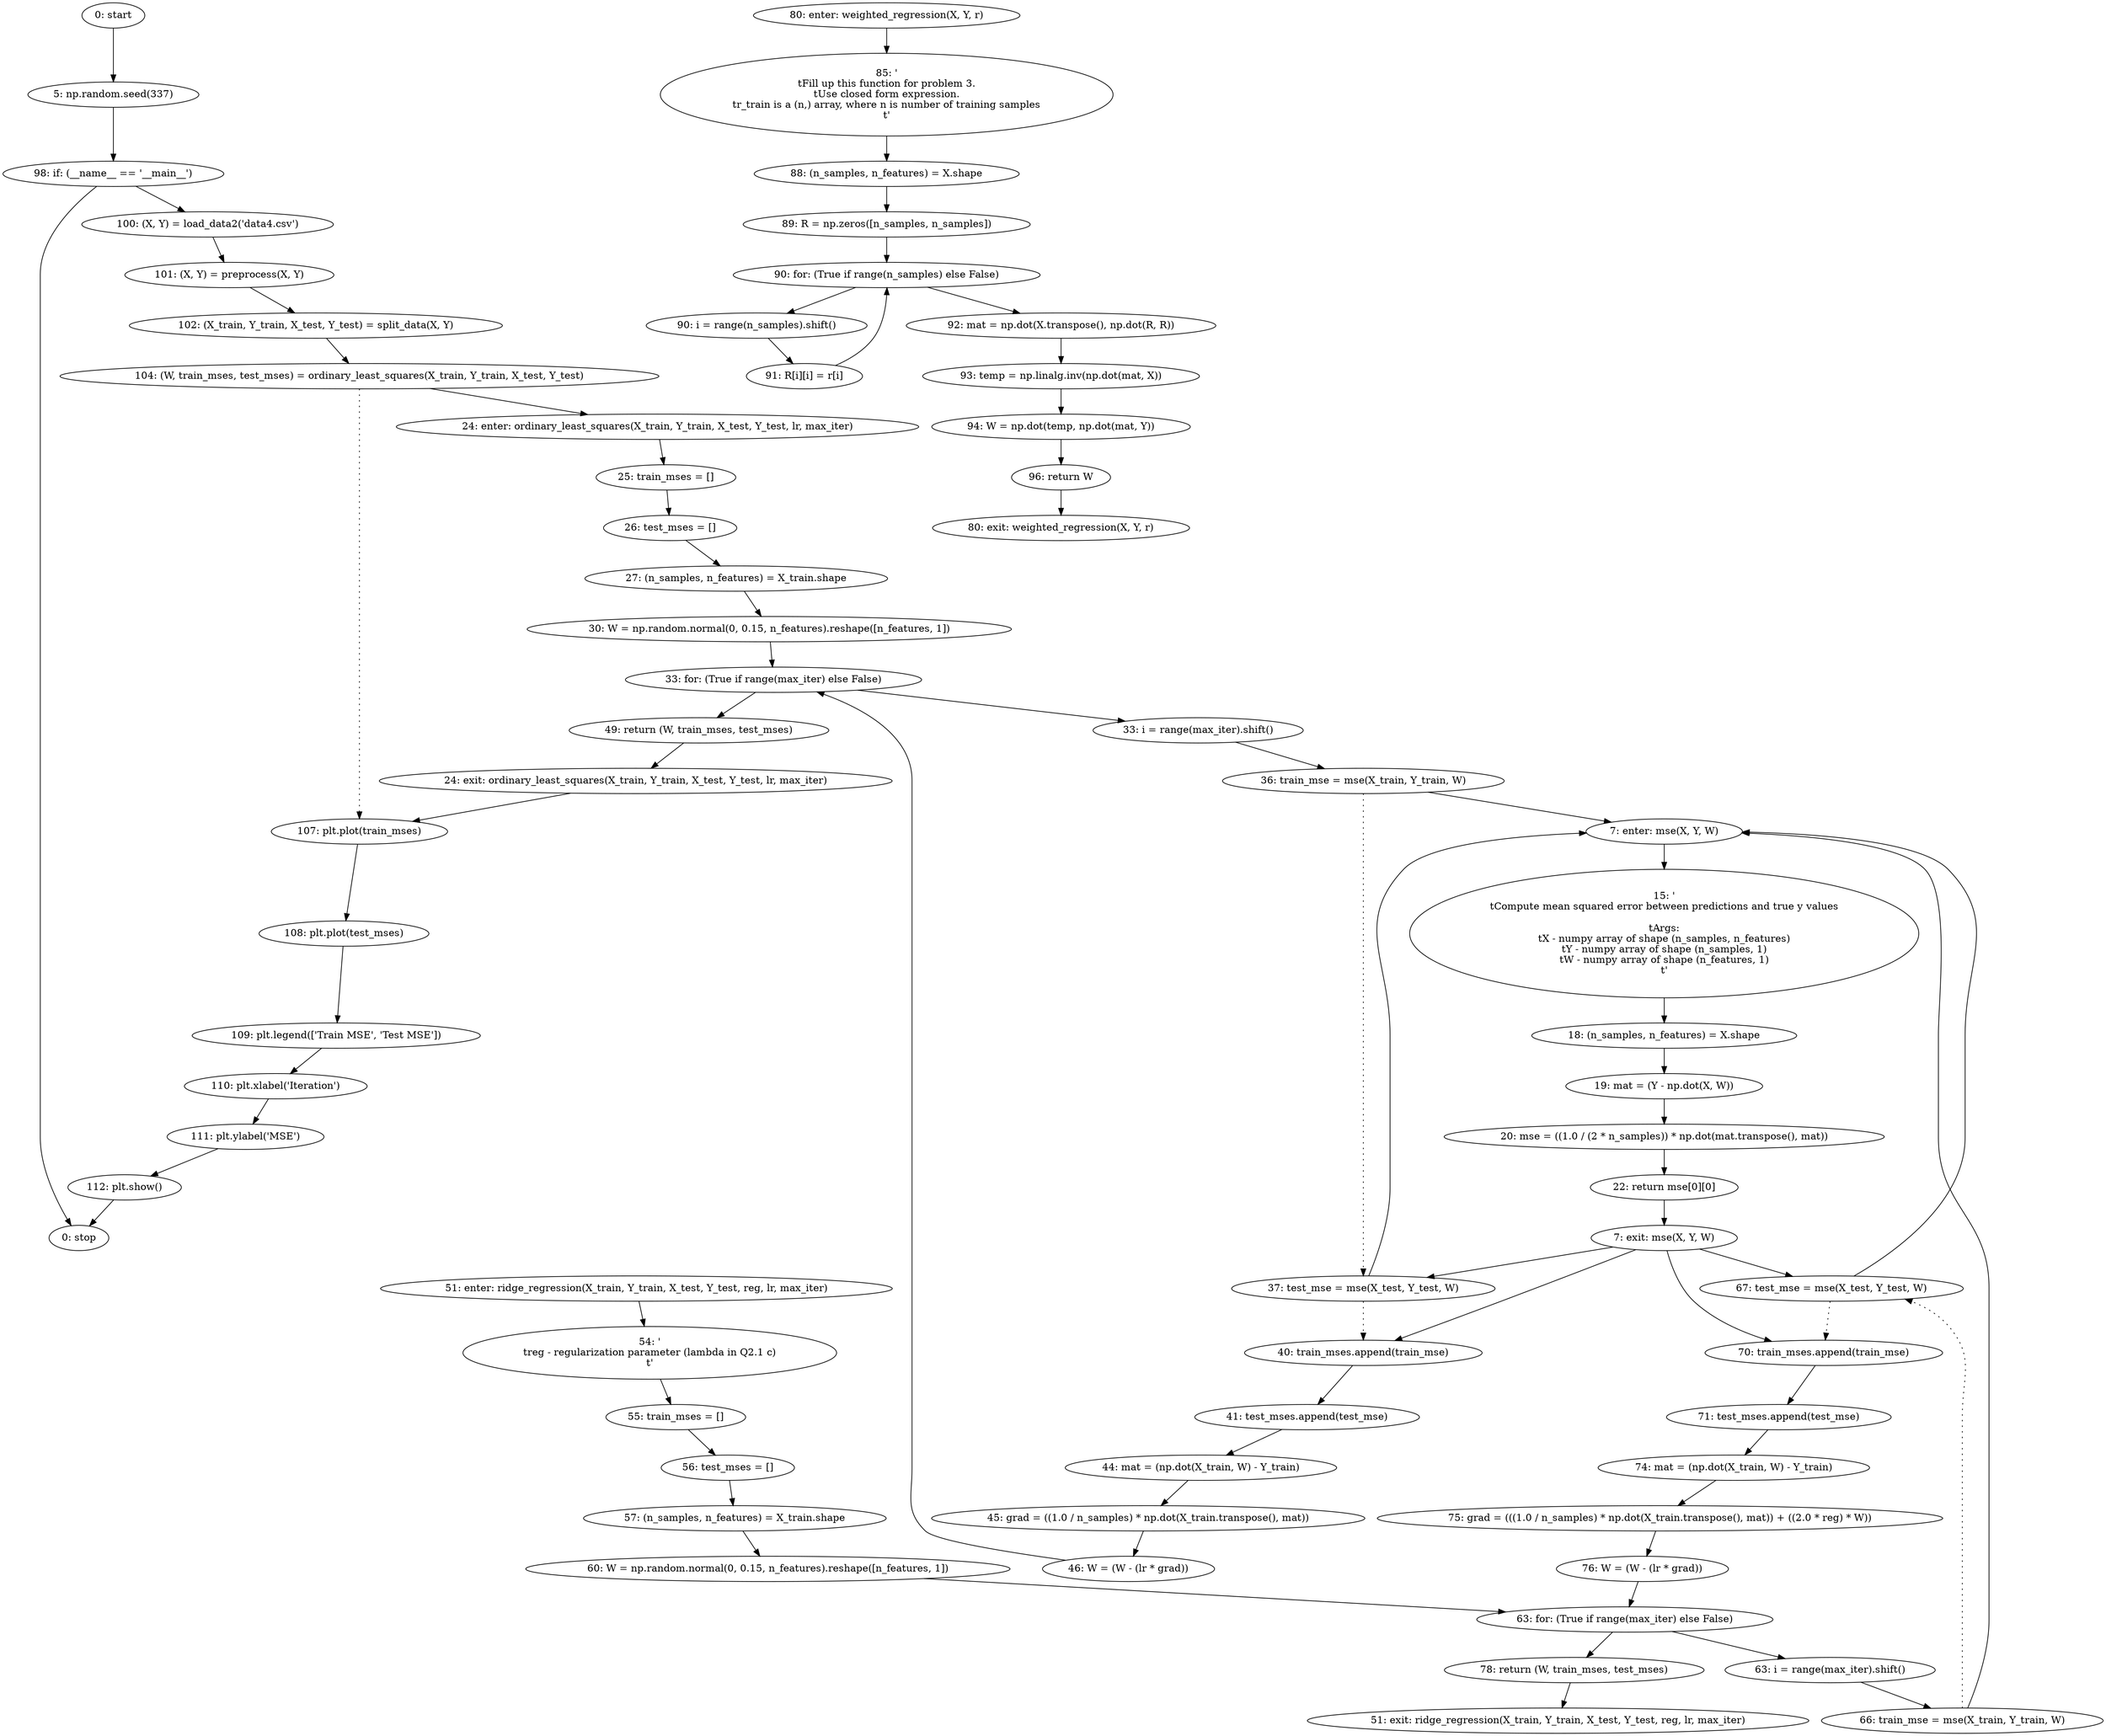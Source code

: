 strict digraph "" {
	node [label="\N"];
	0	 [label="0: start"];
	1	 [label="5: np.random.seed(337)"];
	0 -> 1;
	54	 [label="98: if: (__name__ == '__main__')"];
	1 -> 54;
	55	 [label="100: (X, Y) = load_data2('data4.csv')"];
	54 -> 55;
	65	 [label="0: stop"];
	54 -> 65;
	2	 [label="7: enter: mse(X, Y, W)"];
	4	 [label="15: '\n\tCompute mean squared error between predictions and true y values\n\n\tArgs:\n\tX - numpy array of shape (n_samples, n_features)\n\tY \
- numpy array of shape (n_samples, 1)\n\tW - numpy array of shape (n_features, 1)\n\t'"];
	2 -> 4;
	5	 [label="18: (n_samples, n_features) = X.shape"];
	4 -> 5;
	17	 [label="36: train_mse = mse(X_train, Y_train, W)"];
	17 -> 2;
	18	 [label="37: test_mse = mse(X_test, Y_test, W)"];
	17 -> 18	 [style=dotted,
		weight=100];
	18 -> 2;
	19	 [label="40: train_mses.append(train_mse)"];
	18 -> 19	 [style=dotted,
		weight=100];
	20	 [label="41: test_mses.append(test_mse)"];
	19 -> 20;
	34	 [label="66: train_mse = mse(X_train, Y_train, W)"];
	34 -> 2;
	35	 [label="67: test_mse = mse(X_test, Y_test, W)"];
	34 -> 35	 [style=dotted,
		weight=100];
	35 -> 2;
	36	 [label="70: train_mses.append(train_mse)"];
	35 -> 36	 [style=dotted,
		weight=100];
	37	 [label="71: test_mses.append(test_mse)"];
	36 -> 37;
	3	 [label="7: exit: mse(X, Y, W)"];
	3 -> 18;
	3 -> 19;
	3 -> 35;
	3 -> 36;
	8	 [label="22: return mse[0][0]"];
	8 -> 3;
	6	 [label="19: mat = (Y - np.dot(X, W))"];
	5 -> 6;
	7	 [label="20: mse = ((1.0 / (2 * n_samples)) * np.dot(mat.transpose(), mat))"];
	6 -> 7;
	7 -> 8;
	9	 [label="24: enter: ordinary_least_squares(X_train, Y_train, X_test, Y_test, lr, max_iter)"];
	11	 [label="25: train_mses = []"];
	9 -> 11;
	12	 [label="26: test_mses = []"];
	11 -> 12;
	58	 [label="104: (W, train_mses, test_mses) = ordinary_least_squares(X_train, Y_train, X_test, Y_test)"];
	58 -> 9;
	59	 [label="107: plt.plot(train_mses)"];
	58 -> 59	 [style=dotted,
		weight=100];
	60	 [label="108: plt.plot(test_mses)"];
	59 -> 60;
	10	 [label="24: exit: ordinary_least_squares(X_train, Y_train, X_test, Y_test, lr, max_iter)"];
	10 -> 59;
	24	 [label="49: return (W, train_mses, test_mses)"];
	24 -> 10;
	13	 [label="27: (n_samples, n_features) = X_train.shape"];
	12 -> 13;
	14	 [label="30: W = np.random.normal(0, 0.15, n_features).reshape([n_features, 1])"];
	13 -> 14;
	15	 [label="33: for: (True if range(max_iter) else False)"];
	14 -> 15;
	15 -> 24;
	16	 [label="33: i = range(max_iter).shift()"];
	15 -> 16;
	16 -> 17;
	23	 [label="46: W = (W - (lr * grad))"];
	23 -> 15;
	21	 [label="44: mat = (np.dot(X_train, W) - Y_train)"];
	20 -> 21;
	22	 [label="45: grad = ((1.0 / n_samples) * np.dot(X_train.transpose(), mat))"];
	21 -> 22;
	22 -> 23;
	25	 [label="51: enter: ridge_regression(X_train, Y_train, X_test, Y_test, reg, lr, max_iter)"];
	27	 [label="54: '\n\treg - regularization parameter (lambda in Q2.1 c)\n\t'"];
	25 -> 27;
	28	 [label="55: train_mses = []"];
	27 -> 28;
	26	 [label="51: exit: ridge_regression(X_train, Y_train, X_test, Y_test, reg, lr, max_iter)"];
	41	 [label="78: return (W, train_mses, test_mses)"];
	41 -> 26;
	29	 [label="56: test_mses = []"];
	28 -> 29;
	30	 [label="57: (n_samples, n_features) = X_train.shape"];
	29 -> 30;
	31	 [label="60: W = np.random.normal(0, 0.15, n_features).reshape([n_features, 1])"];
	30 -> 31;
	32	 [label="63: for: (True if range(max_iter) else False)"];
	31 -> 32;
	32 -> 41;
	33	 [label="63: i = range(max_iter).shift()"];
	32 -> 33;
	33 -> 34;
	40	 [label="76: W = (W - (lr * grad))"];
	40 -> 32;
	38	 [label="74: mat = (np.dot(X_train, W) - Y_train)"];
	37 -> 38;
	39	 [label="75: grad = (((1.0 / n_samples) * np.dot(X_train.transpose(), mat)) + ((2.0 * reg) * W))"];
	38 -> 39;
	39 -> 40;
	42	 [label="80: enter: weighted_regression(X, Y, r)"];
	44	 [label="85: '\n\tFill up this function for problem 3.\n\tUse closed form expression.\n\tr_train is a (n,) array, where n is number of training \
samples\n\t'"];
	42 -> 44;
	45	 [label="88: (n_samples, n_features) = X.shape"];
	44 -> 45;
	43	 [label="80: exit: weighted_regression(X, Y, r)"];
	53	 [label="96: return W"];
	53 -> 43;
	46	 [label="89: R = np.zeros([n_samples, n_samples])"];
	45 -> 46;
	47	 [label="90: for: (True if range(n_samples) else False)"];
	46 -> 47;
	48	 [label="90: i = range(n_samples).shift()"];
	47 -> 48;
	50	 [label="92: mat = np.dot(X.transpose(), np.dot(R, R))"];
	47 -> 50;
	49	 [label="91: R[i][i] = r[i]"];
	48 -> 49;
	51	 [label="93: temp = np.linalg.inv(np.dot(mat, X))"];
	50 -> 51;
	49 -> 47;
	52	 [label="94: W = np.dot(temp, np.dot(mat, Y))"];
	51 -> 52;
	52 -> 53;
	56	 [label="101: (X, Y) = preprocess(X, Y)"];
	55 -> 56;
	57	 [label="102: (X_train, Y_train, X_test, Y_test) = split_data(X, Y)"];
	56 -> 57;
	57 -> 58;
	61	 [label="109: plt.legend(['Train MSE', 'Test MSE'])"];
	60 -> 61;
	62	 [label="110: plt.xlabel('Iteration')"];
	61 -> 62;
	63	 [label="111: plt.ylabel('MSE')"];
	62 -> 63;
	64	 [label="112: plt.show()"];
	63 -> 64;
	64 -> 65;
}

